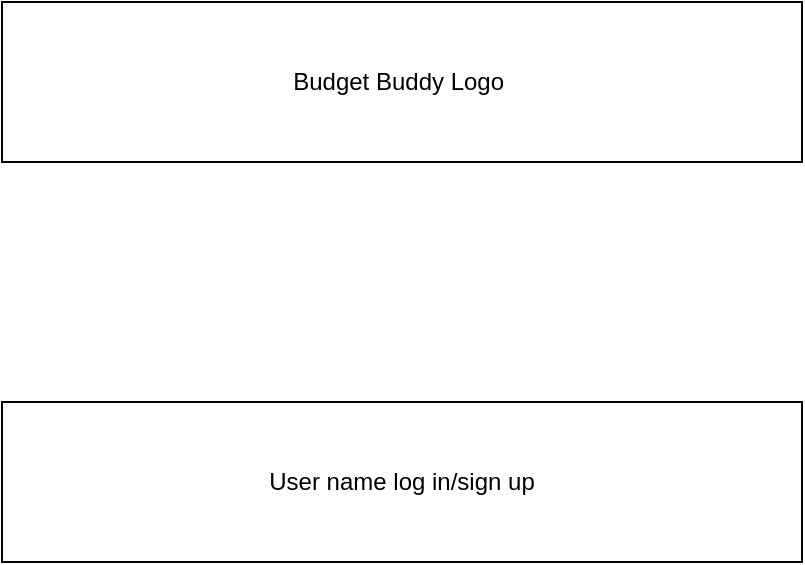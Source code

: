 <mxfile>
    <diagram id="AF8YPAleuwoFP4W4kQ9I" name="Page-1">
        <mxGraphModel dx="902" dy="673" grid="1" gridSize="10" guides="1" tooltips="1" connect="1" arrows="1" fold="1" page="1" pageScale="1" pageWidth="850" pageHeight="1100" math="0" shadow="0">
            <root>
                <mxCell id="0"/>
                <mxCell id="1" parent="0"/>
                <mxCell id="2" value="Budget Buddy Logo&amp;nbsp;" style="whiteSpace=wrap;html=1;" vertex="1" parent="1">
                    <mxGeometry x="240" y="80" width="400" height="80" as="geometry"/>
                </mxCell>
                <mxCell id="3" value="User name log in/sign up" style="whiteSpace=wrap;html=1;" vertex="1" parent="1">
                    <mxGeometry x="240" y="280" width="400" height="80" as="geometry"/>
                </mxCell>
            </root>
        </mxGraphModel>
    </diagram>
</mxfile>